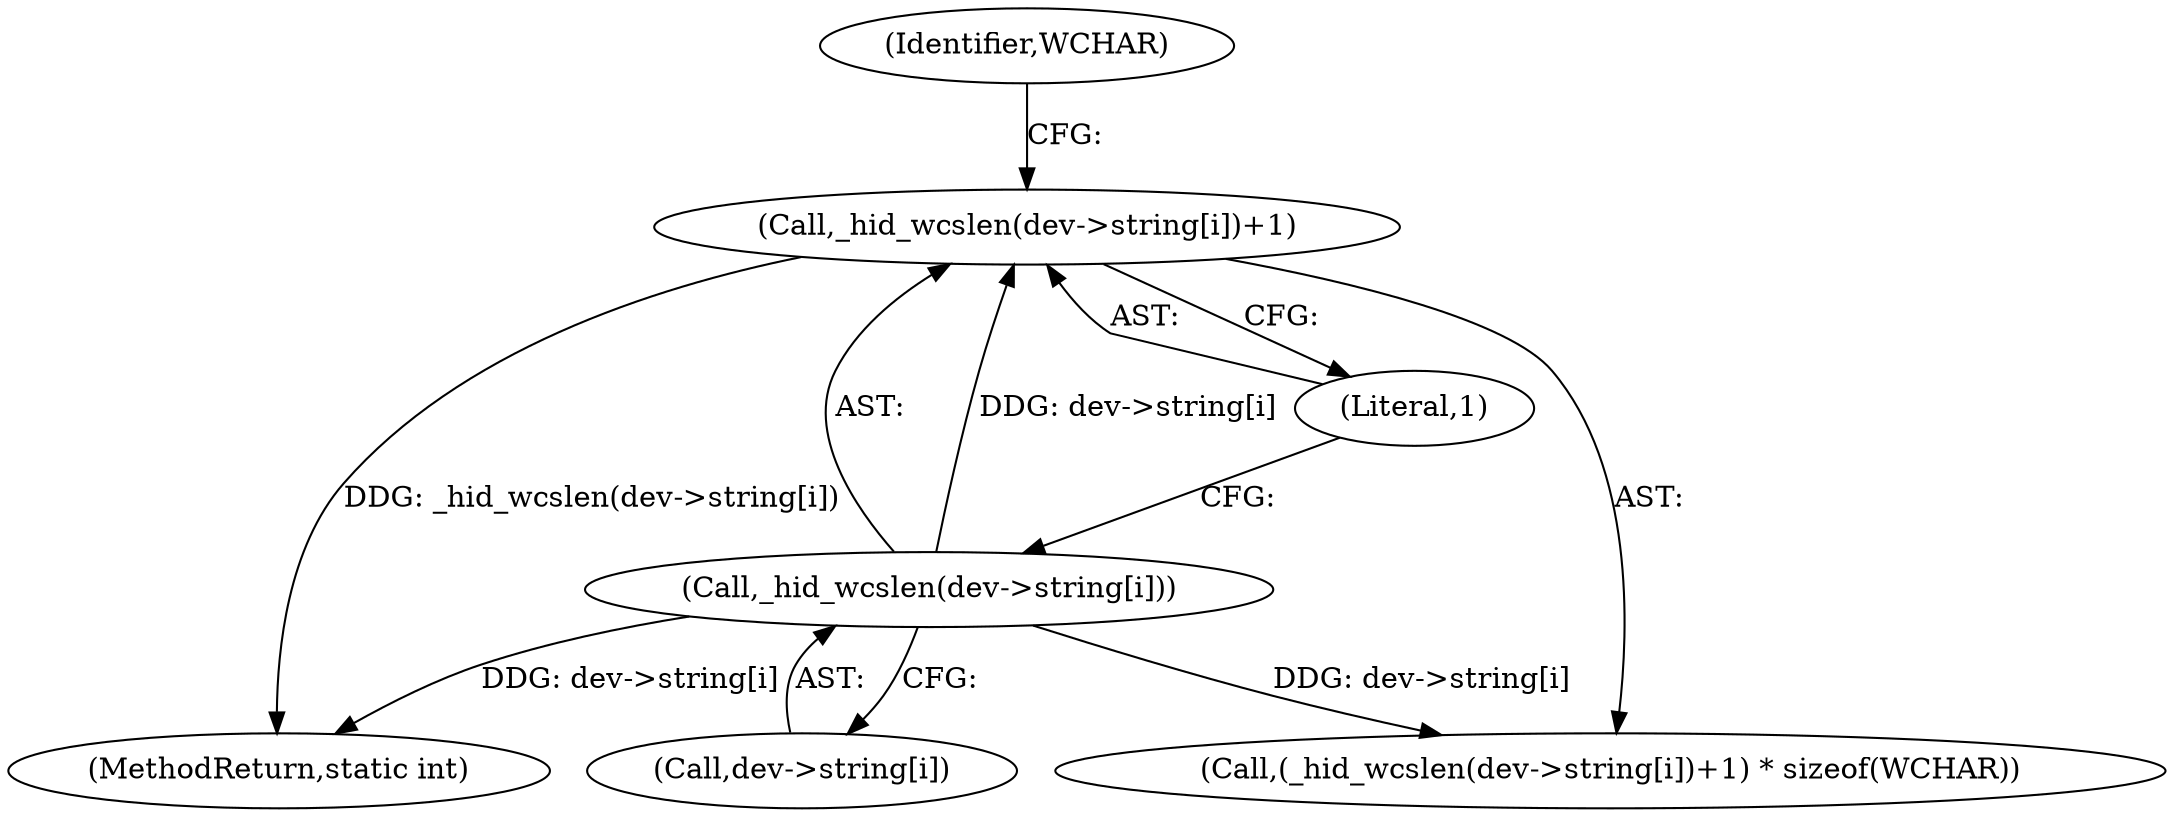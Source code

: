 digraph "1_Chrome_ac149a8d4371c0e01e0934fdd57b09e86f96b5b9_6@API" {
"1000178" [label="(Call,_hid_wcslen(dev->string[i])+1)"];
"1000179" [label="(Call,_hid_wcslen(dev->string[i]))"];
"1000242" [label="(MethodReturn,static int)"];
"1000177" [label="(Call,(_hid_wcslen(dev->string[i])+1) * sizeof(WCHAR))"];
"1000179" [label="(Call,_hid_wcslen(dev->string[i]))"];
"1000187" [label="(Identifier,WCHAR)"];
"1000180" [label="(Call,dev->string[i])"];
"1000178" [label="(Call,_hid_wcslen(dev->string[i])+1)"];
"1000185" [label="(Literal,1)"];
"1000178" -> "1000177"  [label="AST: "];
"1000178" -> "1000185"  [label="CFG: "];
"1000179" -> "1000178"  [label="AST: "];
"1000185" -> "1000178"  [label="AST: "];
"1000187" -> "1000178"  [label="CFG: "];
"1000178" -> "1000242"  [label="DDG: _hid_wcslen(dev->string[i])"];
"1000179" -> "1000178"  [label="DDG: dev->string[i]"];
"1000179" -> "1000180"  [label="CFG: "];
"1000180" -> "1000179"  [label="AST: "];
"1000185" -> "1000179"  [label="CFG: "];
"1000179" -> "1000242"  [label="DDG: dev->string[i]"];
"1000179" -> "1000177"  [label="DDG: dev->string[i]"];
}
